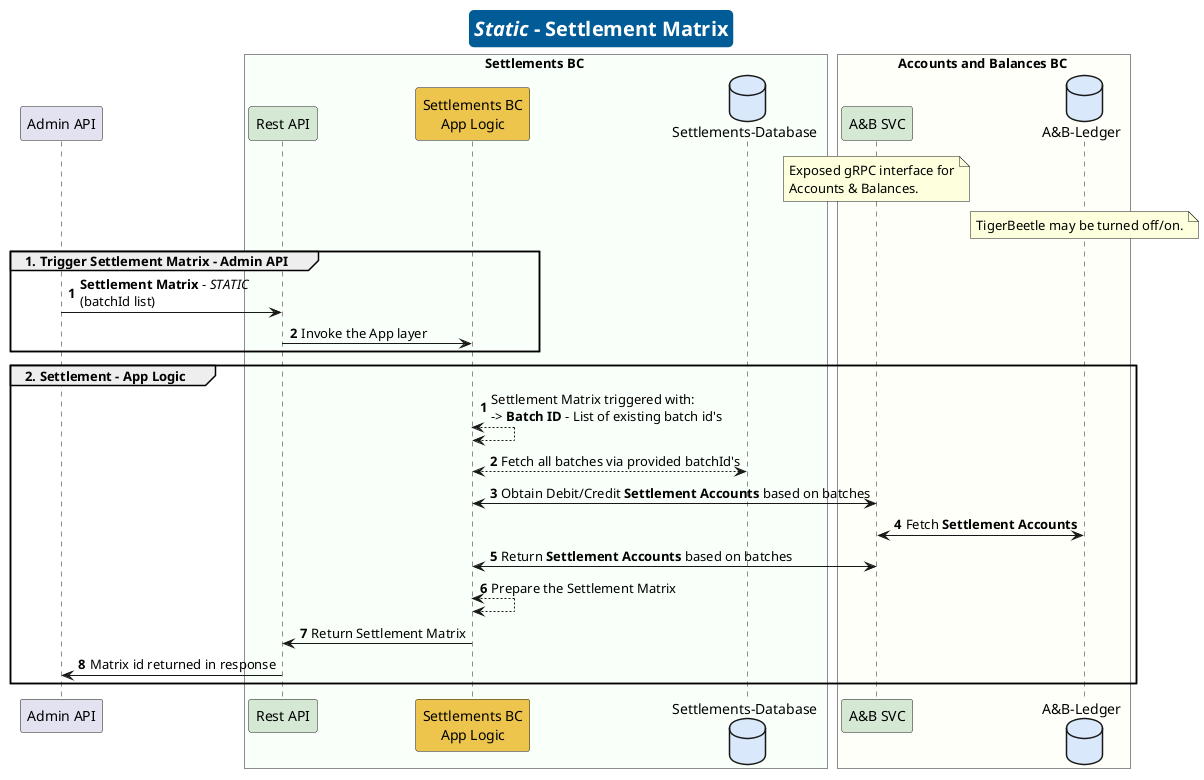 @startuml

skinparam TitleFontSize 20
skinparam TitleFontColor #FFFFFF
skinparam titleBorderRoundCorner 10
skinparam titleBorderThickness 6
skinparam titleBorderColor #005B96
skinparam titleBackgroundColor #005B96
title //Static// - Settlement Matrix

participant "Admin API" as ext_transfers_bc

box Settlements BC #F9FFF9
	participant "Rest API" as sbc_rest #D5E8D4
	participant "Settlements BC\nApp Logic" as sbc_app_logic #EDC54D
	database "Settlements-Database" as sbc_db #DAE8FC
end box

box Accounts and Balances BC #FFFFF9
    participant "A&B SVC" as abbc_grpc #D5E8D4
    database "A&B-Ledger" as abbc_tigerbeetle #DAE8FC
    note over abbc_grpc
        Exposed gRPC interface for
        Accounts & Balances.
    end note
    note over abbc_tigerbeetle
        TigerBeetle may be turned off/on.
    end note
end box

group 1. Trigger Settlement Matrix - Admin API
autonumber
    ext_transfers_bc -> sbc_rest : **Settlement Matrix** - //STATIC//\n(batchId list)
    sbc_rest -> sbc_app_logic : Invoke the App layer
end

group 2. Settlement - App Logic
autonumber
    sbc_app_logic <--> sbc_app_logic: Settlement Matrix triggered with:\n-> **Batch ID** - List of existing batch id's
    sbc_app_logic <--> sbc_db : Fetch all batches via provided batchId's

    sbc_app_logic <-> abbc_grpc : Obtain Debit/Credit **Settlement Accounts** based on batches
    abbc_grpc <-> abbc_tigerbeetle: Fetch **Settlement Accounts**
    abbc_grpc <-> sbc_app_logic : Return **Settlement Accounts** based on batches
    sbc_app_logic <--> sbc_app_logic : Prepare the Settlement Matrix
    sbc_app_logic -> sbc_rest : Return Settlement Matrix
    sbc_rest -> ext_transfers_bc : Matrix id returned in response
end

@enduml
